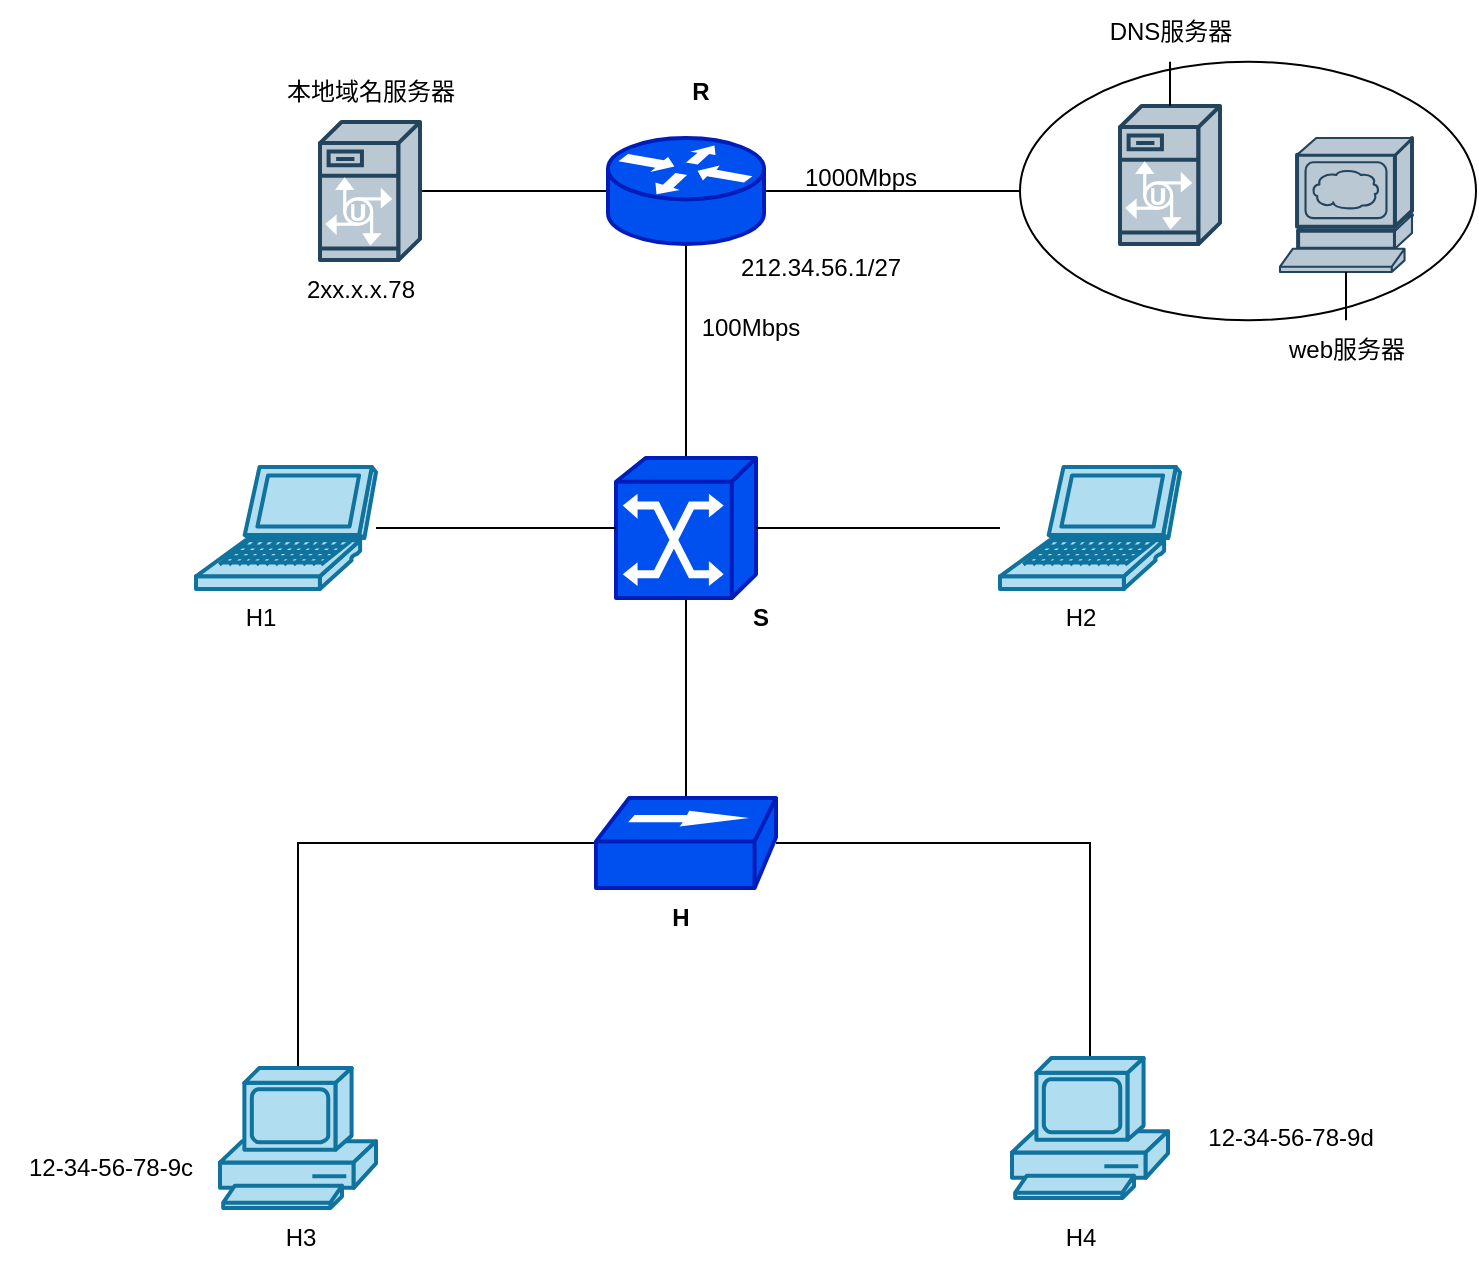 <mxfile version="20.3.6" type="github">
  <diagram id="IMttZkYs_9mbm3P0Kuwh" name="第 1 页">
    <mxGraphModel dx="1274" dy="1991" grid="1" gridSize="10" guides="1" tooltips="1" connect="1" arrows="1" fold="1" page="1" pageScale="1" pageWidth="827" pageHeight="1169" math="0" shadow="0">
      <root>
        <mxCell id="0" />
        <mxCell id="1" parent="0" />
        <mxCell id="-kGOHSEk3kcICoqkmZga-21" style="edgeStyle=orthogonalEdgeStyle;rounded=0;orthogonalLoop=1;jettySize=auto;html=1;entryX=0.5;entryY=0;entryDx=0;entryDy=0;entryPerimeter=0;endArrow=none;endFill=0;" edge="1" parent="1" source="-kGOHSEk3kcICoqkmZga-4" target="-kGOHSEk3kcICoqkmZga-6">
          <mxGeometry relative="1" as="geometry" />
        </mxCell>
        <mxCell id="-kGOHSEk3kcICoqkmZga-22" style="edgeStyle=orthogonalEdgeStyle;rounded=0;orthogonalLoop=1;jettySize=auto;html=1;entryX=0.5;entryY=0;entryDx=0;entryDy=0;entryPerimeter=0;endArrow=none;endFill=0;" edge="1" parent="1" source="-kGOHSEk3kcICoqkmZga-4" target="-kGOHSEk3kcICoqkmZga-5">
          <mxGeometry relative="1" as="geometry" />
        </mxCell>
        <mxCell id="-kGOHSEk3kcICoqkmZga-23" style="edgeStyle=orthogonalEdgeStyle;rounded=0;orthogonalLoop=1;jettySize=auto;html=1;endArrow=none;endFill=0;" edge="1" parent="1" source="-kGOHSEk3kcICoqkmZga-4" target="-kGOHSEk3kcICoqkmZga-8">
          <mxGeometry relative="1" as="geometry" />
        </mxCell>
        <mxCell id="-kGOHSEk3kcICoqkmZga-4" value="" style="shape=mxgraph.cisco.hubs_and_gateways.100baset_hub;sketch=0;html=1;pointerEvents=1;dashed=0;fillColor=#0050ef;strokeColor=#001DBC;strokeWidth=2;verticalLabelPosition=bottom;verticalAlign=top;align=center;outlineConnect=0;fillStyle=auto;fontColor=#ffffff;" vertex="1" parent="1">
          <mxGeometry x="328" y="380" width="90" height="45" as="geometry" />
        </mxCell>
        <mxCell id="-kGOHSEk3kcICoqkmZga-5" value="" style="shape=mxgraph.cisco.computers_and_peripherals.pc;sketch=0;html=1;pointerEvents=1;dashed=0;fillColor=#b1ddf0;strokeColor=#10739e;strokeWidth=2;verticalLabelPosition=bottom;verticalAlign=top;align=center;outlineConnect=0;fillStyle=auto;" vertex="1" parent="1">
          <mxGeometry x="536" y="510" width="78" height="70" as="geometry" />
        </mxCell>
        <mxCell id="-kGOHSEk3kcICoqkmZga-6" value="" style="shape=mxgraph.cisco.computers_and_peripherals.pc;sketch=0;html=1;pointerEvents=1;dashed=0;fillColor=#b1ddf0;strokeColor=#10739e;strokeWidth=2;verticalLabelPosition=bottom;verticalAlign=top;align=center;outlineConnect=0;fillStyle=auto;" vertex="1" parent="1">
          <mxGeometry x="140" y="515" width="78" height="70" as="geometry" />
        </mxCell>
        <mxCell id="-kGOHSEk3kcICoqkmZga-38" style="edgeStyle=orthogonalEdgeStyle;rounded=0;orthogonalLoop=1;jettySize=auto;html=1;entryX=0.5;entryY=1;entryDx=0;entryDy=0;entryPerimeter=0;endArrow=none;endFill=0;" edge="1" parent="1" source="-kGOHSEk3kcICoqkmZga-8" target="-kGOHSEk3kcICoqkmZga-12">
          <mxGeometry relative="1" as="geometry" />
        </mxCell>
        <mxCell id="-kGOHSEk3kcICoqkmZga-8" value="" style="shape=mxgraph.cisco.switches.atm_switch;sketch=0;html=1;pointerEvents=1;dashed=0;fillColor=#0050ef;strokeColor=#001DBC;strokeWidth=2;verticalLabelPosition=bottom;verticalAlign=top;align=center;outlineConnect=0;fillStyle=auto;fontColor=#ffffff;" vertex="1" parent="1">
          <mxGeometry x="338" y="210" width="70" height="70" as="geometry" />
        </mxCell>
        <mxCell id="-kGOHSEk3kcICoqkmZga-27" style="edgeStyle=orthogonalEdgeStyle;rounded=0;orthogonalLoop=1;jettySize=auto;html=1;entryX=0;entryY=0.5;entryDx=0;entryDy=0;entryPerimeter=0;endArrow=none;endFill=0;" edge="1" parent="1" source="-kGOHSEk3kcICoqkmZga-9" target="-kGOHSEk3kcICoqkmZga-8">
          <mxGeometry relative="1" as="geometry" />
        </mxCell>
        <mxCell id="-kGOHSEk3kcICoqkmZga-9" value="" style="shape=mxgraph.cisco.computers_and_peripherals.laptop;sketch=0;html=1;pointerEvents=1;dashed=0;fillColor=#b1ddf0;strokeColor=#10739e;strokeWidth=2;verticalLabelPosition=bottom;verticalAlign=top;align=center;outlineConnect=0;fillStyle=auto;" vertex="1" parent="1">
          <mxGeometry x="128" y="214.5" width="90" height="61" as="geometry" />
        </mxCell>
        <mxCell id="-kGOHSEk3kcICoqkmZga-28" style="edgeStyle=orthogonalEdgeStyle;rounded=0;orthogonalLoop=1;jettySize=auto;html=1;entryX=1;entryY=0.5;entryDx=0;entryDy=0;entryPerimeter=0;endArrow=none;endFill=0;" edge="1" parent="1" source="-kGOHSEk3kcICoqkmZga-10" target="-kGOHSEk3kcICoqkmZga-8">
          <mxGeometry relative="1" as="geometry" />
        </mxCell>
        <mxCell id="-kGOHSEk3kcICoqkmZga-10" value="" style="shape=mxgraph.cisco.computers_and_peripherals.laptop;sketch=0;html=1;pointerEvents=1;dashed=0;fillColor=#b1ddf0;strokeColor=#10739e;strokeWidth=2;verticalLabelPosition=bottom;verticalAlign=top;align=center;outlineConnect=0;fillStyle=auto;" vertex="1" parent="1">
          <mxGeometry x="530" y="214.5" width="90" height="61" as="geometry" />
        </mxCell>
        <mxCell id="-kGOHSEk3kcICoqkmZga-39" style="edgeStyle=orthogonalEdgeStyle;rounded=0;orthogonalLoop=1;jettySize=auto;html=1;entryX=1;entryY=0.5;entryDx=0;entryDy=0;entryPerimeter=0;endArrow=none;endFill=0;" edge="1" parent="1" source="-kGOHSEk3kcICoqkmZga-12" target="-kGOHSEk3kcICoqkmZga-13">
          <mxGeometry relative="1" as="geometry" />
        </mxCell>
        <mxCell id="-kGOHSEk3kcICoqkmZga-40" style="edgeStyle=orthogonalEdgeStyle;rounded=0;orthogonalLoop=1;jettySize=auto;html=1;entryX=0;entryY=0.5;entryDx=0;entryDy=0;endArrow=none;endFill=0;" edge="1" parent="1" source="-kGOHSEk3kcICoqkmZga-12" target="-kGOHSEk3kcICoqkmZga-15">
          <mxGeometry relative="1" as="geometry" />
        </mxCell>
        <mxCell id="-kGOHSEk3kcICoqkmZga-12" value="" style="shape=mxgraph.cisco.routers.router;sketch=0;html=1;pointerEvents=1;dashed=0;fillColor=#0050ef;strokeColor=#001DBC;strokeWidth=2;verticalLabelPosition=bottom;verticalAlign=top;align=center;outlineConnect=0;fillStyle=auto;fontColor=#ffffff;" vertex="1" parent="1">
          <mxGeometry x="334" y="50" width="78" height="53" as="geometry" />
        </mxCell>
        <mxCell id="-kGOHSEk3kcICoqkmZga-13" value="" style="shape=mxgraph.cisco.servers.unity_server;sketch=0;html=1;pointerEvents=1;dashed=0;fillColor=#bac8d3;strokeColor=#23445d;strokeWidth=2;verticalLabelPosition=bottom;verticalAlign=top;align=center;outlineConnect=0;fillStyle=auto;" vertex="1" parent="1">
          <mxGeometry x="190" y="42" width="50" height="69" as="geometry" />
        </mxCell>
        <mxCell id="-kGOHSEk3kcICoqkmZga-15" value="" style="ellipse;whiteSpace=wrap;html=1;fillStyle=auto;" vertex="1" parent="1">
          <mxGeometry x="540" y="11.88" width="228" height="129.25" as="geometry" />
        </mxCell>
        <mxCell id="-kGOHSEk3kcICoqkmZga-16" value="" style="shape=mxgraph.cisco.servers.www_server;sketch=0;html=1;pointerEvents=1;dashed=0;fillColor=#bac8d3;strokeColor=#23445d;strokeWidth=2;verticalLabelPosition=bottom;verticalAlign=top;align=center;outlineConnect=0;fillStyle=auto;" vertex="1" parent="1">
          <mxGeometry x="670" y="50" width="66" height="67" as="geometry" />
        </mxCell>
        <mxCell id="-kGOHSEk3kcICoqkmZga-17" value="" style="shape=mxgraph.cisco.servers.unity_server;sketch=0;html=1;pointerEvents=1;dashed=0;fillColor=#bac8d3;strokeColor=#23445d;strokeWidth=2;verticalLabelPosition=bottom;verticalAlign=top;align=center;outlineConnect=0;fillStyle=auto;" vertex="1" parent="1">
          <mxGeometry x="590" y="34" width="50" height="69" as="geometry" />
        </mxCell>
        <mxCell id="-kGOHSEk3kcICoqkmZga-25" value="H3" style="text;html=1;align=center;verticalAlign=middle;resizable=0;points=[];autosize=1;strokeColor=none;fillColor=none;" vertex="1" parent="1">
          <mxGeometry x="160" y="585" width="40" height="30" as="geometry" />
        </mxCell>
        <mxCell id="-kGOHSEk3kcICoqkmZga-26" value="H4" style="text;html=1;align=center;verticalAlign=middle;resizable=0;points=[];autosize=1;strokeColor=none;fillColor=none;" vertex="1" parent="1">
          <mxGeometry x="550" y="585" width="40" height="30" as="geometry" />
        </mxCell>
        <mxCell id="-kGOHSEk3kcICoqkmZga-29" value="H1" style="text;html=1;align=center;verticalAlign=middle;resizable=0;points=[];autosize=1;strokeColor=none;fillColor=none;" vertex="1" parent="1">
          <mxGeometry x="140" y="275" width="40" height="30" as="geometry" />
        </mxCell>
        <mxCell id="-kGOHSEk3kcICoqkmZga-30" value="H2" style="text;html=1;align=center;verticalAlign=middle;resizable=0;points=[];autosize=1;strokeColor=none;fillColor=none;" vertex="1" parent="1">
          <mxGeometry x="550" y="275" width="40" height="30" as="geometry" />
        </mxCell>
        <mxCell id="-kGOHSEk3kcICoqkmZga-31" value="&lt;b&gt;S&lt;/b&gt;" style="text;html=1;align=center;verticalAlign=middle;resizable=0;points=[];autosize=1;strokeColor=none;fillColor=none;" vertex="1" parent="1">
          <mxGeometry x="395" y="275" width="30" height="30" as="geometry" />
        </mxCell>
        <mxCell id="-kGOHSEk3kcICoqkmZga-32" value="&lt;b&gt;H&lt;/b&gt;" style="text;html=1;align=center;verticalAlign=middle;resizable=0;points=[];autosize=1;strokeColor=none;fillColor=none;" vertex="1" parent="1">
          <mxGeometry x="355" y="425" width="30" height="30" as="geometry" />
        </mxCell>
        <mxCell id="-kGOHSEk3kcICoqkmZga-34" style="edgeStyle=orthogonalEdgeStyle;rounded=0;orthogonalLoop=1;jettySize=auto;html=1;endArrow=none;endFill=0;" edge="1" parent="1" source="-kGOHSEk3kcICoqkmZga-33" target="-kGOHSEk3kcICoqkmZga-16">
          <mxGeometry relative="1" as="geometry" />
        </mxCell>
        <mxCell id="-kGOHSEk3kcICoqkmZga-33" value="web服务器" style="text;html=1;align=center;verticalAlign=middle;resizable=0;points=[];autosize=1;strokeColor=none;fillColor=none;" vertex="1" parent="1">
          <mxGeometry x="663" y="141.13" width="80" height="30" as="geometry" />
        </mxCell>
        <mxCell id="-kGOHSEk3kcICoqkmZga-36" style="edgeStyle=orthogonalEdgeStyle;rounded=0;orthogonalLoop=1;jettySize=auto;html=1;entryX=0.5;entryY=0;entryDx=0;entryDy=0;entryPerimeter=0;endArrow=none;endFill=0;" edge="1" parent="1" source="-kGOHSEk3kcICoqkmZga-35" target="-kGOHSEk3kcICoqkmZga-17">
          <mxGeometry relative="1" as="geometry" />
        </mxCell>
        <mxCell id="-kGOHSEk3kcICoqkmZga-35" value="DNS服务器" style="text;html=1;align=center;verticalAlign=middle;resizable=0;points=[];autosize=1;strokeColor=none;fillColor=none;" vertex="1" parent="1">
          <mxGeometry x="575" y="-18.12" width="80" height="30" as="geometry" />
        </mxCell>
        <mxCell id="-kGOHSEk3kcICoqkmZga-37" value="本地域名服务器" style="text;html=1;align=center;verticalAlign=middle;resizable=0;points=[];autosize=1;strokeColor=none;fillColor=none;" vertex="1" parent="1">
          <mxGeometry x="160" y="11.88" width="110" height="30" as="geometry" />
        </mxCell>
        <mxCell id="-kGOHSEk3kcICoqkmZga-41" value="1000Mbps" style="text;html=1;align=center;verticalAlign=middle;resizable=0;points=[];autosize=1;strokeColor=none;fillColor=none;" vertex="1" parent="1">
          <mxGeometry x="420" y="55" width="80" height="30" as="geometry" />
        </mxCell>
        <mxCell id="-kGOHSEk3kcICoqkmZga-42" value="100Mbps" style="text;html=1;align=center;verticalAlign=middle;resizable=0;points=[];autosize=1;strokeColor=none;fillColor=none;" vertex="1" parent="1">
          <mxGeometry x="370" y="130" width="70" height="30" as="geometry" />
        </mxCell>
        <mxCell id="-kGOHSEk3kcICoqkmZga-43" value="2xx.x.x.78" style="text;html=1;align=center;verticalAlign=middle;resizable=0;points=[];autosize=1;strokeColor=none;fillColor=none;" vertex="1" parent="1">
          <mxGeometry x="170" y="111.13" width="80" height="30" as="geometry" />
        </mxCell>
        <mxCell id="-kGOHSEk3kcICoqkmZga-44" value="212.34.56.1/27" style="text;html=1;align=center;verticalAlign=middle;resizable=0;points=[];autosize=1;strokeColor=none;fillColor=none;" vertex="1" parent="1">
          <mxGeometry x="390" y="100" width="100" height="30" as="geometry" />
        </mxCell>
        <mxCell id="-kGOHSEk3kcICoqkmZga-45" value="12-34-56-78-9c" style="text;html=1;align=center;verticalAlign=middle;resizable=0;points=[];autosize=1;strokeColor=none;fillColor=none;" vertex="1" parent="1">
          <mxGeometry x="30" y="550" width="110" height="30" as="geometry" />
        </mxCell>
        <mxCell id="-kGOHSEk3kcICoqkmZga-46" value="12-34-56-78-9d" style="text;html=1;align=center;verticalAlign=middle;resizable=0;points=[];autosize=1;strokeColor=none;fillColor=none;" vertex="1" parent="1">
          <mxGeometry x="620" y="535" width="110" height="30" as="geometry" />
        </mxCell>
        <mxCell id="-kGOHSEk3kcICoqkmZga-47" value="&lt;b&gt;R&lt;/b&gt;" style="text;html=1;align=center;verticalAlign=middle;resizable=0;points=[];autosize=1;strokeColor=none;fillColor=none;" vertex="1" parent="1">
          <mxGeometry x="365" y="12" width="30" height="30" as="geometry" />
        </mxCell>
      </root>
    </mxGraphModel>
  </diagram>
</mxfile>

